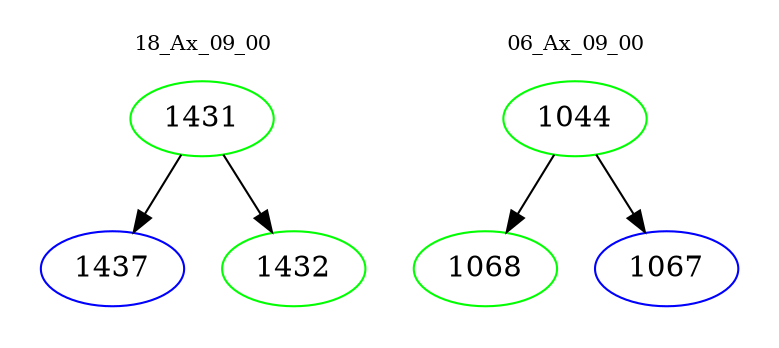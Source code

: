 digraph{
subgraph cluster_0 {
color = white
label = "18_Ax_09_00";
fontsize=10;
T0_1431 [label="1431", color="green"]
T0_1431 -> T0_1437 [color="black"]
T0_1437 [label="1437", color="blue"]
T0_1431 -> T0_1432 [color="black"]
T0_1432 [label="1432", color="green"]
}
subgraph cluster_1 {
color = white
label = "06_Ax_09_00";
fontsize=10;
T1_1044 [label="1044", color="green"]
T1_1044 -> T1_1068 [color="black"]
T1_1068 [label="1068", color="green"]
T1_1044 -> T1_1067 [color="black"]
T1_1067 [label="1067", color="blue"]
}
}
